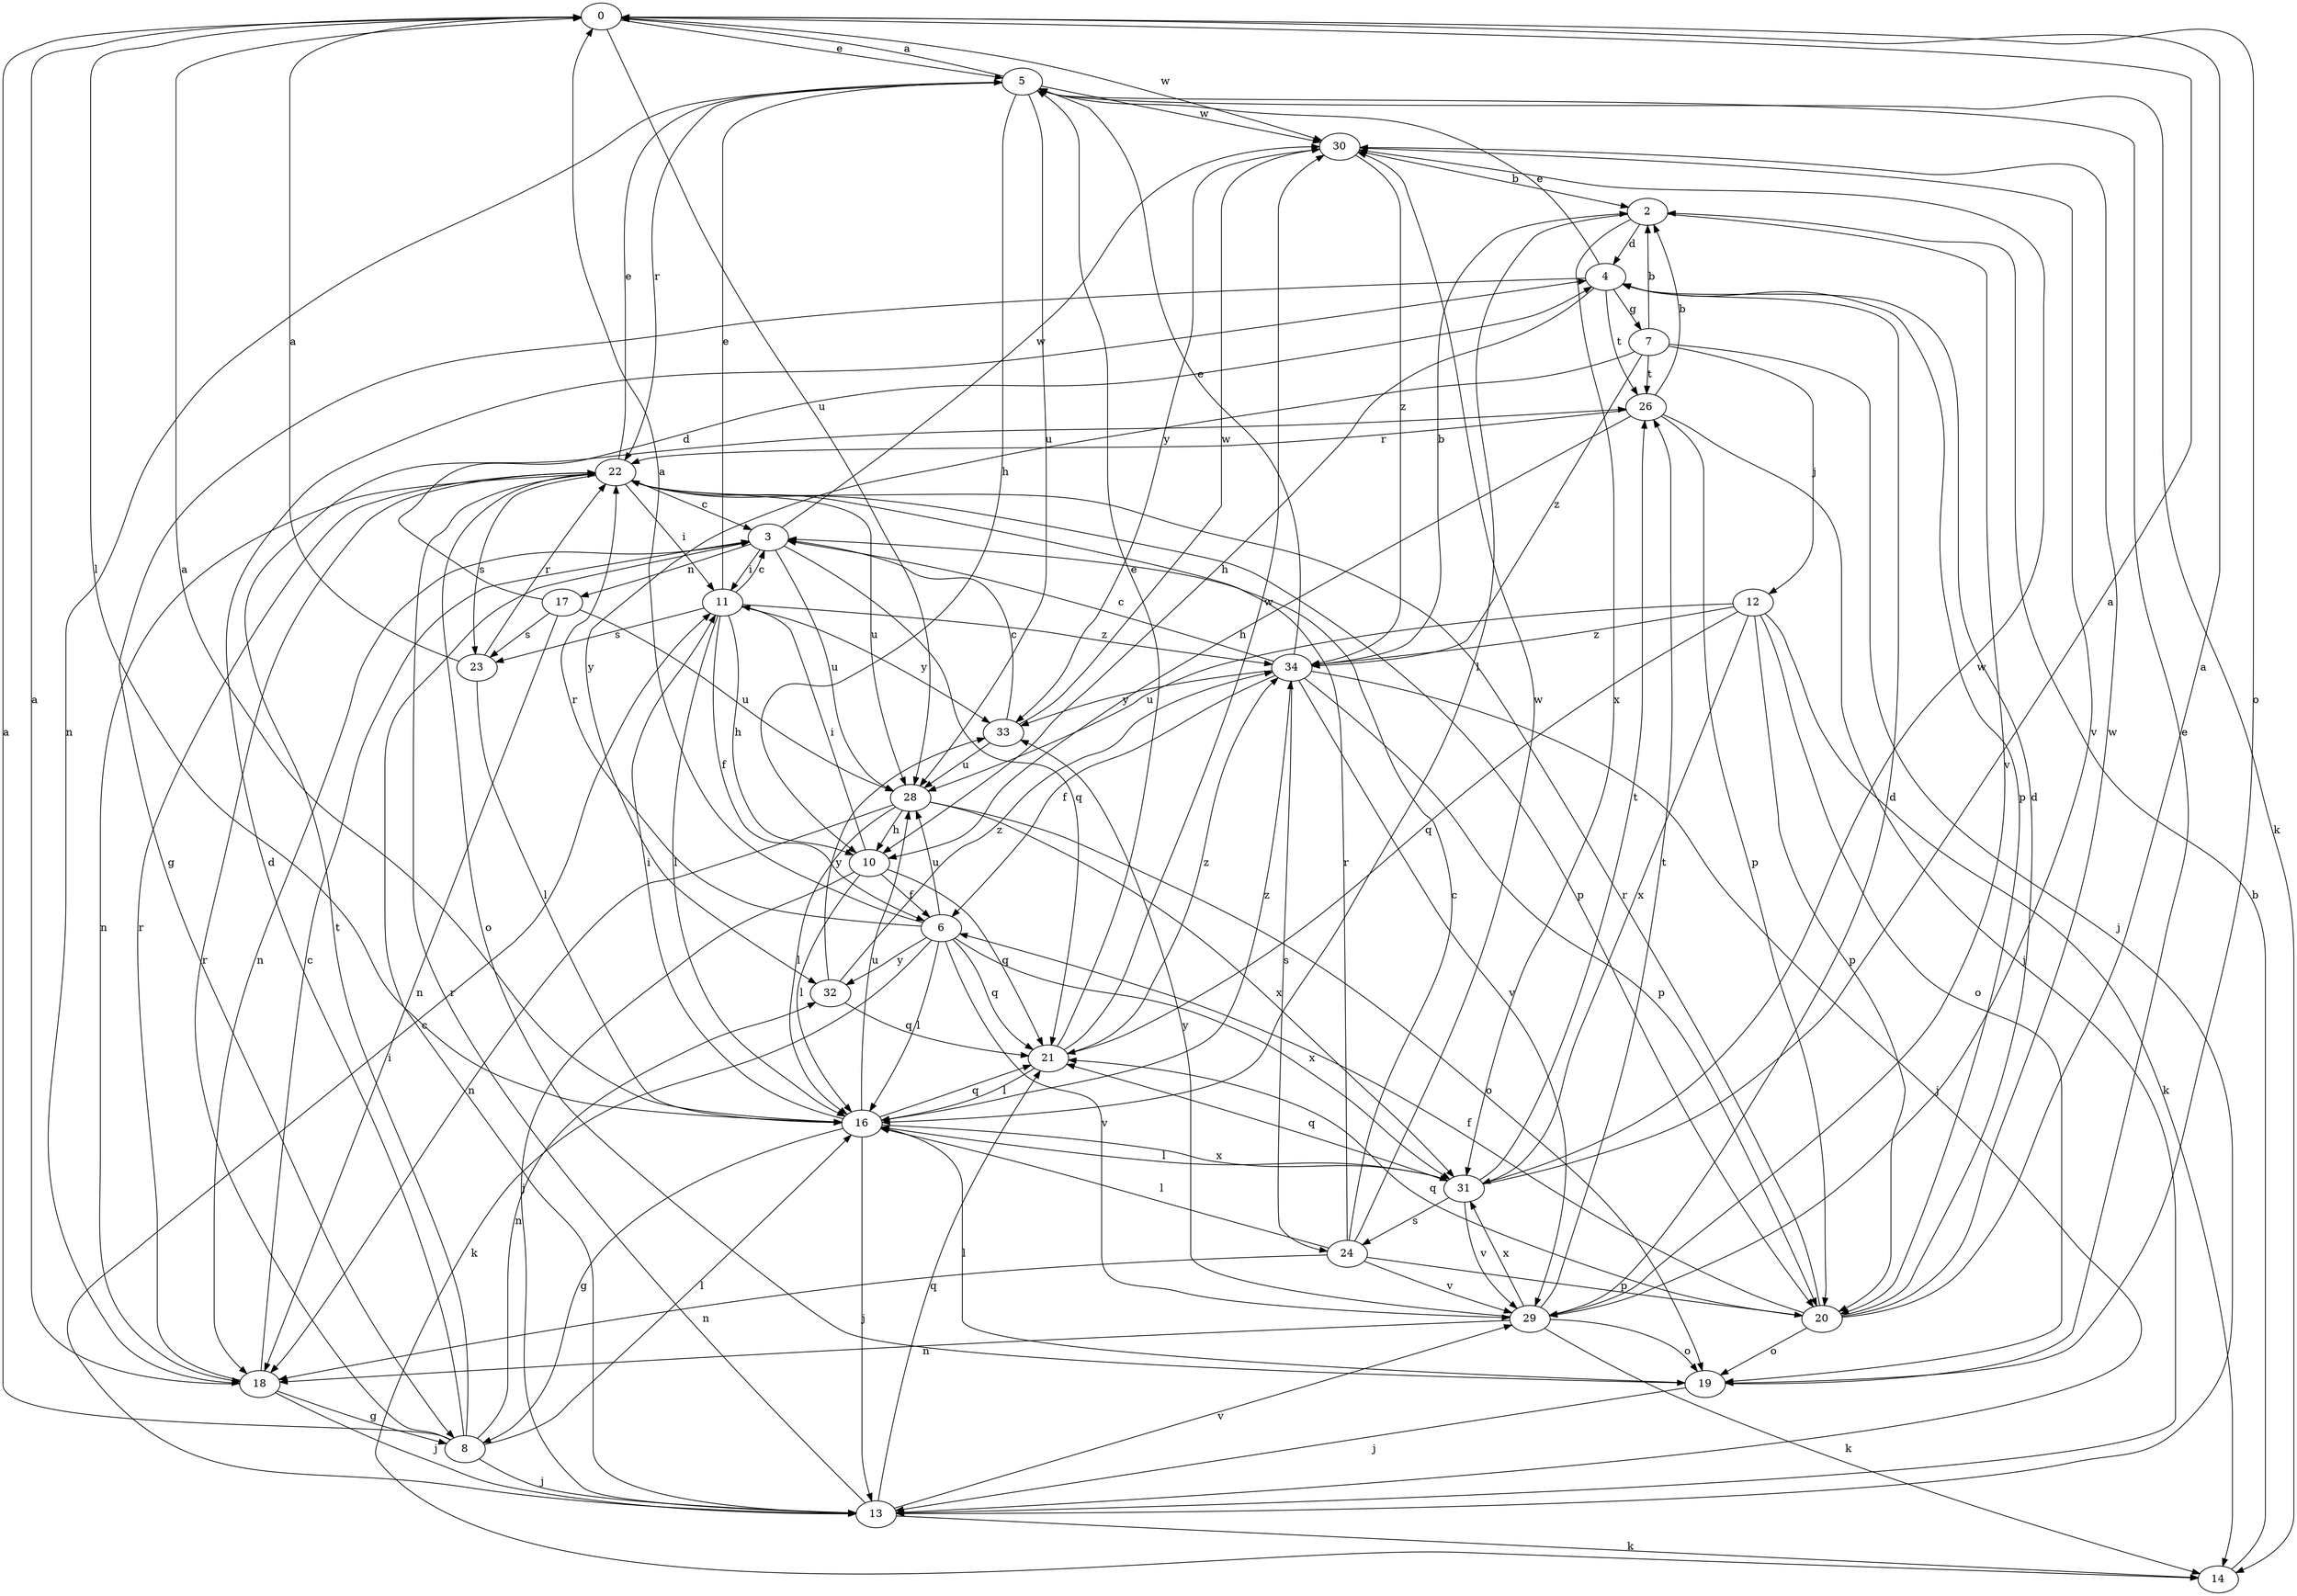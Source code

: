 strict digraph  {
0;
2;
3;
4;
5;
6;
7;
8;
10;
11;
12;
13;
14;
16;
17;
18;
19;
20;
21;
22;
23;
24;
26;
28;
29;
30;
31;
32;
33;
34;
0 -> 5  [label=e];
0 -> 16  [label=l];
0 -> 19  [label=o];
0 -> 28  [label=u];
0 -> 30  [label=w];
2 -> 4  [label=d];
2 -> 16  [label=l];
2 -> 29  [label=v];
2 -> 31  [label=x];
3 -> 11  [label=i];
3 -> 17  [label=n];
3 -> 18  [label=n];
3 -> 21  [label=q];
3 -> 28  [label=u];
3 -> 30  [label=w];
4 -> 5  [label=e];
4 -> 7  [label=g];
4 -> 8  [label=g];
4 -> 10  [label=h];
4 -> 20  [label=p];
4 -> 26  [label=t];
5 -> 0  [label=a];
5 -> 10  [label=h];
5 -> 14  [label=k];
5 -> 18  [label=n];
5 -> 22  [label=r];
5 -> 28  [label=u];
5 -> 30  [label=w];
6 -> 0  [label=a];
6 -> 14  [label=k];
6 -> 16  [label=l];
6 -> 21  [label=q];
6 -> 22  [label=r];
6 -> 28  [label=u];
6 -> 29  [label=v];
6 -> 31  [label=x];
6 -> 32  [label=y];
7 -> 2  [label=b];
7 -> 12  [label=j];
7 -> 13  [label=j];
7 -> 26  [label=t];
7 -> 32  [label=y];
7 -> 34  [label=z];
8 -> 0  [label=a];
8 -> 4  [label=d];
8 -> 13  [label=j];
8 -> 16  [label=l];
8 -> 22  [label=r];
8 -> 26  [label=t];
8 -> 32  [label=n];
10 -> 6  [label=f];
10 -> 11  [label=i];
10 -> 13  [label=j];
10 -> 16  [label=l];
10 -> 21  [label=q];
11 -> 3  [label=c];
11 -> 5  [label=e];
11 -> 6  [label=f];
11 -> 10  [label=h];
11 -> 16  [label=l];
11 -> 23  [label=s];
11 -> 33  [label=y];
11 -> 34  [label=z];
12 -> 14  [label=k];
12 -> 19  [label=o];
12 -> 20  [label=p];
12 -> 21  [label=q];
12 -> 28  [label=u];
12 -> 31  [label=x];
12 -> 34  [label=z];
13 -> 3  [label=c];
13 -> 11  [label=i];
13 -> 14  [label=k];
13 -> 21  [label=q];
13 -> 22  [label=r];
13 -> 29  [label=v];
14 -> 2  [label=b];
16 -> 0  [label=a];
16 -> 8  [label=g];
16 -> 11  [label=i];
16 -> 13  [label=j];
16 -> 21  [label=q];
16 -> 28  [label=u];
16 -> 31  [label=x];
16 -> 34  [label=z];
17 -> 4  [label=d];
17 -> 18  [label=n];
17 -> 23  [label=s];
17 -> 28  [label=u];
18 -> 0  [label=a];
18 -> 3  [label=c];
18 -> 8  [label=g];
18 -> 13  [label=j];
18 -> 22  [label=r];
19 -> 5  [label=e];
19 -> 13  [label=j];
19 -> 16  [label=l];
20 -> 0  [label=a];
20 -> 4  [label=d];
20 -> 6  [label=f];
20 -> 19  [label=o];
20 -> 21  [label=q];
20 -> 22  [label=r];
20 -> 30  [label=w];
21 -> 5  [label=e];
21 -> 16  [label=l];
21 -> 30  [label=w];
21 -> 34  [label=z];
22 -> 3  [label=c];
22 -> 5  [label=e];
22 -> 11  [label=i];
22 -> 18  [label=n];
22 -> 19  [label=o];
22 -> 20  [label=p];
22 -> 23  [label=s];
22 -> 28  [label=u];
23 -> 0  [label=a];
23 -> 16  [label=l];
23 -> 22  [label=r];
24 -> 3  [label=c];
24 -> 16  [label=l];
24 -> 18  [label=n];
24 -> 20  [label=p];
24 -> 22  [label=r];
24 -> 29  [label=v];
24 -> 30  [label=w];
26 -> 2  [label=b];
26 -> 10  [label=h];
26 -> 13  [label=j];
26 -> 20  [label=p];
26 -> 22  [label=r];
28 -> 10  [label=h];
28 -> 16  [label=l];
28 -> 18  [label=n];
28 -> 19  [label=o];
28 -> 31  [label=x];
29 -> 4  [label=d];
29 -> 14  [label=k];
29 -> 18  [label=n];
29 -> 19  [label=o];
29 -> 26  [label=t];
29 -> 31  [label=x];
29 -> 33  [label=y];
30 -> 2  [label=b];
30 -> 29  [label=v];
30 -> 33  [label=y];
30 -> 34  [label=z];
31 -> 0  [label=a];
31 -> 16  [label=l];
31 -> 21  [label=q];
31 -> 24  [label=s];
31 -> 26  [label=t];
31 -> 29  [label=v];
31 -> 30  [label=w];
32 -> 21  [label=q];
32 -> 33  [label=y];
32 -> 34  [label=z];
33 -> 3  [label=c];
33 -> 28  [label=u];
33 -> 30  [label=w];
34 -> 2  [label=b];
34 -> 3  [label=c];
34 -> 5  [label=e];
34 -> 6  [label=f];
34 -> 13  [label=j];
34 -> 20  [label=p];
34 -> 24  [label=s];
34 -> 29  [label=v];
34 -> 33  [label=y];
}
